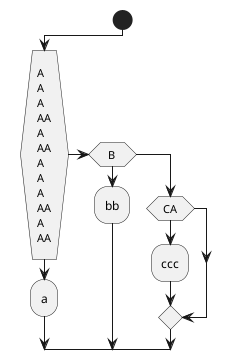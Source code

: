 {
  "sha1": "kkm4jssuztnz48yohtwab58td2hqhql",
  "insertion": {
    "when": "2024-06-03T18:59:33.090Z",
    "url": "https://forum.plantuml.net/17143/arrow-incorrect-with-long-text-if",
    "user": "plantuml@gmail.com"
  }
}
@startuml
start
if (
A
A
A
AA
A
AA
A
A
A
AA
A
AA
) then
:a;

elseif (B) then
:bb;

else

if (CA) then
:ccc;
endif

endif

@enduml
